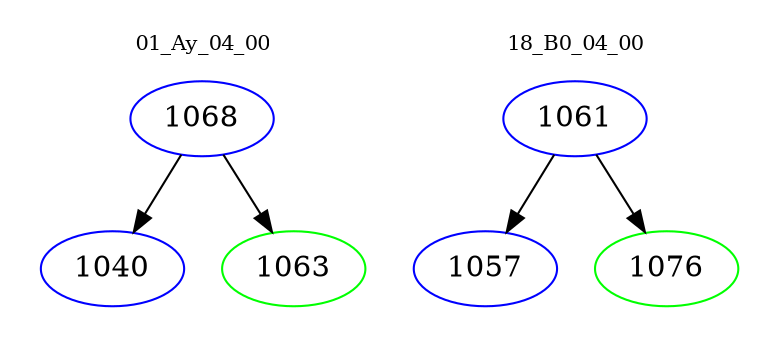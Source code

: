 digraph{
subgraph cluster_0 {
color = white
label = "01_Ay_04_00";
fontsize=10;
T0_1068 [label="1068", color="blue"]
T0_1068 -> T0_1040 [color="black"]
T0_1040 [label="1040", color="blue"]
T0_1068 -> T0_1063 [color="black"]
T0_1063 [label="1063", color="green"]
}
subgraph cluster_1 {
color = white
label = "18_B0_04_00";
fontsize=10;
T1_1061 [label="1061", color="blue"]
T1_1061 -> T1_1057 [color="black"]
T1_1057 [label="1057", color="blue"]
T1_1061 -> T1_1076 [color="black"]
T1_1076 [label="1076", color="green"]
}
}
